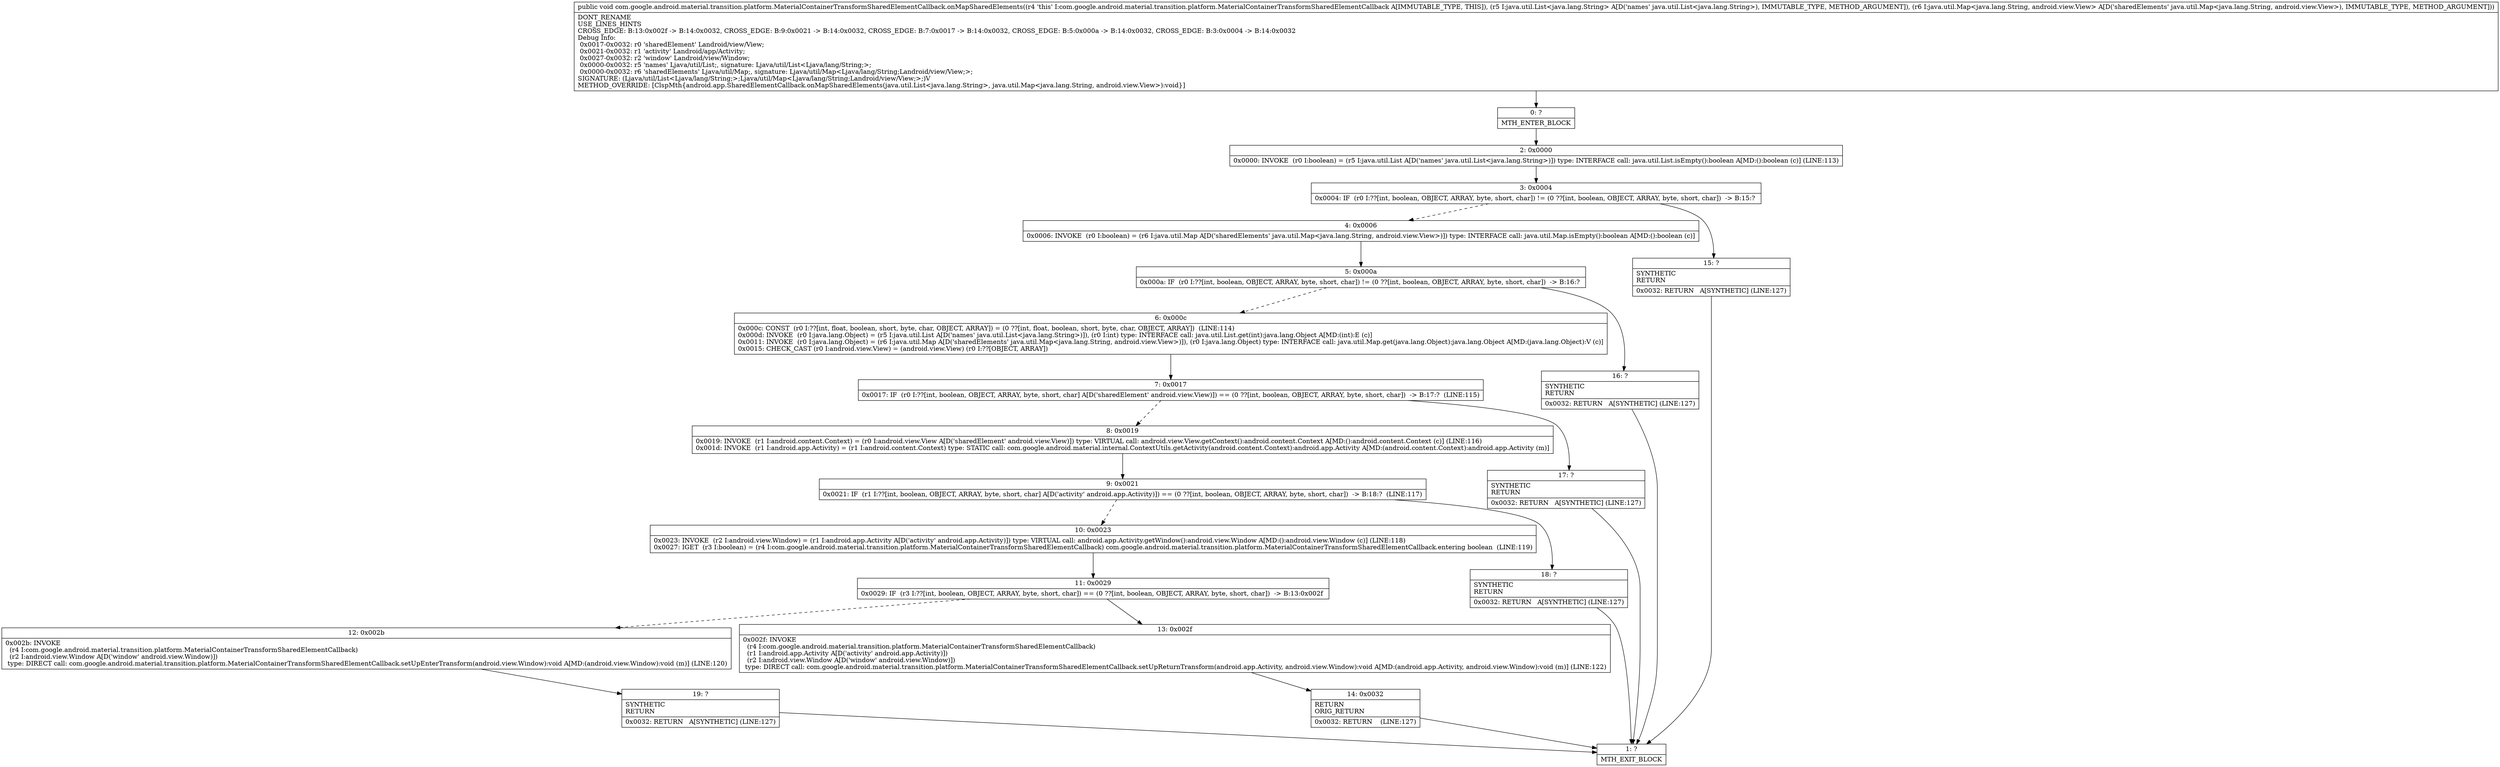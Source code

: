 digraph "CFG forcom.google.android.material.transition.platform.MaterialContainerTransformSharedElementCallback.onMapSharedElements(Ljava\/util\/List;Ljava\/util\/Map;)V" {
Node_0 [shape=record,label="{0\:\ ?|MTH_ENTER_BLOCK\l}"];
Node_2 [shape=record,label="{2\:\ 0x0000|0x0000: INVOKE  (r0 I:boolean) = (r5 I:java.util.List A[D('names' java.util.List\<java.lang.String\>)]) type: INTERFACE call: java.util.List.isEmpty():boolean A[MD:():boolean (c)] (LINE:113)\l}"];
Node_3 [shape=record,label="{3\:\ 0x0004|0x0004: IF  (r0 I:??[int, boolean, OBJECT, ARRAY, byte, short, char]) != (0 ??[int, boolean, OBJECT, ARRAY, byte, short, char])  \-\> B:15:? \l}"];
Node_4 [shape=record,label="{4\:\ 0x0006|0x0006: INVOKE  (r0 I:boolean) = (r6 I:java.util.Map A[D('sharedElements' java.util.Map\<java.lang.String, android.view.View\>)]) type: INTERFACE call: java.util.Map.isEmpty():boolean A[MD:():boolean (c)]\l}"];
Node_5 [shape=record,label="{5\:\ 0x000a|0x000a: IF  (r0 I:??[int, boolean, OBJECT, ARRAY, byte, short, char]) != (0 ??[int, boolean, OBJECT, ARRAY, byte, short, char])  \-\> B:16:? \l}"];
Node_6 [shape=record,label="{6\:\ 0x000c|0x000c: CONST  (r0 I:??[int, float, boolean, short, byte, char, OBJECT, ARRAY]) = (0 ??[int, float, boolean, short, byte, char, OBJECT, ARRAY])  (LINE:114)\l0x000d: INVOKE  (r0 I:java.lang.Object) = (r5 I:java.util.List A[D('names' java.util.List\<java.lang.String\>)]), (r0 I:int) type: INTERFACE call: java.util.List.get(int):java.lang.Object A[MD:(int):E (c)]\l0x0011: INVOKE  (r0 I:java.lang.Object) = (r6 I:java.util.Map A[D('sharedElements' java.util.Map\<java.lang.String, android.view.View\>)]), (r0 I:java.lang.Object) type: INTERFACE call: java.util.Map.get(java.lang.Object):java.lang.Object A[MD:(java.lang.Object):V (c)]\l0x0015: CHECK_CAST (r0 I:android.view.View) = (android.view.View) (r0 I:??[OBJECT, ARRAY]) \l}"];
Node_7 [shape=record,label="{7\:\ 0x0017|0x0017: IF  (r0 I:??[int, boolean, OBJECT, ARRAY, byte, short, char] A[D('sharedElement' android.view.View)]) == (0 ??[int, boolean, OBJECT, ARRAY, byte, short, char])  \-\> B:17:?  (LINE:115)\l}"];
Node_8 [shape=record,label="{8\:\ 0x0019|0x0019: INVOKE  (r1 I:android.content.Context) = (r0 I:android.view.View A[D('sharedElement' android.view.View)]) type: VIRTUAL call: android.view.View.getContext():android.content.Context A[MD:():android.content.Context (c)] (LINE:116)\l0x001d: INVOKE  (r1 I:android.app.Activity) = (r1 I:android.content.Context) type: STATIC call: com.google.android.material.internal.ContextUtils.getActivity(android.content.Context):android.app.Activity A[MD:(android.content.Context):android.app.Activity (m)]\l}"];
Node_9 [shape=record,label="{9\:\ 0x0021|0x0021: IF  (r1 I:??[int, boolean, OBJECT, ARRAY, byte, short, char] A[D('activity' android.app.Activity)]) == (0 ??[int, boolean, OBJECT, ARRAY, byte, short, char])  \-\> B:18:?  (LINE:117)\l}"];
Node_10 [shape=record,label="{10\:\ 0x0023|0x0023: INVOKE  (r2 I:android.view.Window) = (r1 I:android.app.Activity A[D('activity' android.app.Activity)]) type: VIRTUAL call: android.app.Activity.getWindow():android.view.Window A[MD:():android.view.Window (c)] (LINE:118)\l0x0027: IGET  (r3 I:boolean) = (r4 I:com.google.android.material.transition.platform.MaterialContainerTransformSharedElementCallback) com.google.android.material.transition.platform.MaterialContainerTransformSharedElementCallback.entering boolean  (LINE:119)\l}"];
Node_11 [shape=record,label="{11\:\ 0x0029|0x0029: IF  (r3 I:??[int, boolean, OBJECT, ARRAY, byte, short, char]) == (0 ??[int, boolean, OBJECT, ARRAY, byte, short, char])  \-\> B:13:0x002f \l}"];
Node_12 [shape=record,label="{12\:\ 0x002b|0x002b: INVOKE  \l  (r4 I:com.google.android.material.transition.platform.MaterialContainerTransformSharedElementCallback)\l  (r2 I:android.view.Window A[D('window' android.view.Window)])\l type: DIRECT call: com.google.android.material.transition.platform.MaterialContainerTransformSharedElementCallback.setUpEnterTransform(android.view.Window):void A[MD:(android.view.Window):void (m)] (LINE:120)\l}"];
Node_19 [shape=record,label="{19\:\ ?|SYNTHETIC\lRETURN\l|0x0032: RETURN   A[SYNTHETIC] (LINE:127)\l}"];
Node_1 [shape=record,label="{1\:\ ?|MTH_EXIT_BLOCK\l}"];
Node_13 [shape=record,label="{13\:\ 0x002f|0x002f: INVOKE  \l  (r4 I:com.google.android.material.transition.platform.MaterialContainerTransformSharedElementCallback)\l  (r1 I:android.app.Activity A[D('activity' android.app.Activity)])\l  (r2 I:android.view.Window A[D('window' android.view.Window)])\l type: DIRECT call: com.google.android.material.transition.platform.MaterialContainerTransformSharedElementCallback.setUpReturnTransform(android.app.Activity, android.view.Window):void A[MD:(android.app.Activity, android.view.Window):void (m)] (LINE:122)\l}"];
Node_14 [shape=record,label="{14\:\ 0x0032|RETURN\lORIG_RETURN\l|0x0032: RETURN    (LINE:127)\l}"];
Node_18 [shape=record,label="{18\:\ ?|SYNTHETIC\lRETURN\l|0x0032: RETURN   A[SYNTHETIC] (LINE:127)\l}"];
Node_17 [shape=record,label="{17\:\ ?|SYNTHETIC\lRETURN\l|0x0032: RETURN   A[SYNTHETIC] (LINE:127)\l}"];
Node_16 [shape=record,label="{16\:\ ?|SYNTHETIC\lRETURN\l|0x0032: RETURN   A[SYNTHETIC] (LINE:127)\l}"];
Node_15 [shape=record,label="{15\:\ ?|SYNTHETIC\lRETURN\l|0x0032: RETURN   A[SYNTHETIC] (LINE:127)\l}"];
MethodNode[shape=record,label="{public void com.google.android.material.transition.platform.MaterialContainerTransformSharedElementCallback.onMapSharedElements((r4 'this' I:com.google.android.material.transition.platform.MaterialContainerTransformSharedElementCallback A[IMMUTABLE_TYPE, THIS]), (r5 I:java.util.List\<java.lang.String\> A[D('names' java.util.List\<java.lang.String\>), IMMUTABLE_TYPE, METHOD_ARGUMENT]), (r6 I:java.util.Map\<java.lang.String, android.view.View\> A[D('sharedElements' java.util.Map\<java.lang.String, android.view.View\>), IMMUTABLE_TYPE, METHOD_ARGUMENT]))  | DONT_RENAME\lUSE_LINES_HINTS\lCROSS_EDGE: B:13:0x002f \-\> B:14:0x0032, CROSS_EDGE: B:9:0x0021 \-\> B:14:0x0032, CROSS_EDGE: B:7:0x0017 \-\> B:14:0x0032, CROSS_EDGE: B:5:0x000a \-\> B:14:0x0032, CROSS_EDGE: B:3:0x0004 \-\> B:14:0x0032\lDebug Info:\l  0x0017\-0x0032: r0 'sharedElement' Landroid\/view\/View;\l  0x0021\-0x0032: r1 'activity' Landroid\/app\/Activity;\l  0x0027\-0x0032: r2 'window' Landroid\/view\/Window;\l  0x0000\-0x0032: r5 'names' Ljava\/util\/List;, signature: Ljava\/util\/List\<Ljava\/lang\/String;\>;\l  0x0000\-0x0032: r6 'sharedElements' Ljava\/util\/Map;, signature: Ljava\/util\/Map\<Ljava\/lang\/String;Landroid\/view\/View;\>;\lSIGNATURE: (Ljava\/util\/List\<Ljava\/lang\/String;\>;Ljava\/util\/Map\<Ljava\/lang\/String;Landroid\/view\/View;\>;)V\lMETHOD_OVERRIDE: [ClspMth\{android.app.SharedElementCallback.onMapSharedElements(java.util.List\<java.lang.String\>, java.util.Map\<java.lang.String, android.view.View\>):void\}]\l}"];
MethodNode -> Node_0;Node_0 -> Node_2;
Node_2 -> Node_3;
Node_3 -> Node_4[style=dashed];
Node_3 -> Node_15;
Node_4 -> Node_5;
Node_5 -> Node_6[style=dashed];
Node_5 -> Node_16;
Node_6 -> Node_7;
Node_7 -> Node_8[style=dashed];
Node_7 -> Node_17;
Node_8 -> Node_9;
Node_9 -> Node_10[style=dashed];
Node_9 -> Node_18;
Node_10 -> Node_11;
Node_11 -> Node_12[style=dashed];
Node_11 -> Node_13;
Node_12 -> Node_19;
Node_19 -> Node_1;
Node_13 -> Node_14;
Node_14 -> Node_1;
Node_18 -> Node_1;
Node_17 -> Node_1;
Node_16 -> Node_1;
Node_15 -> Node_1;
}

